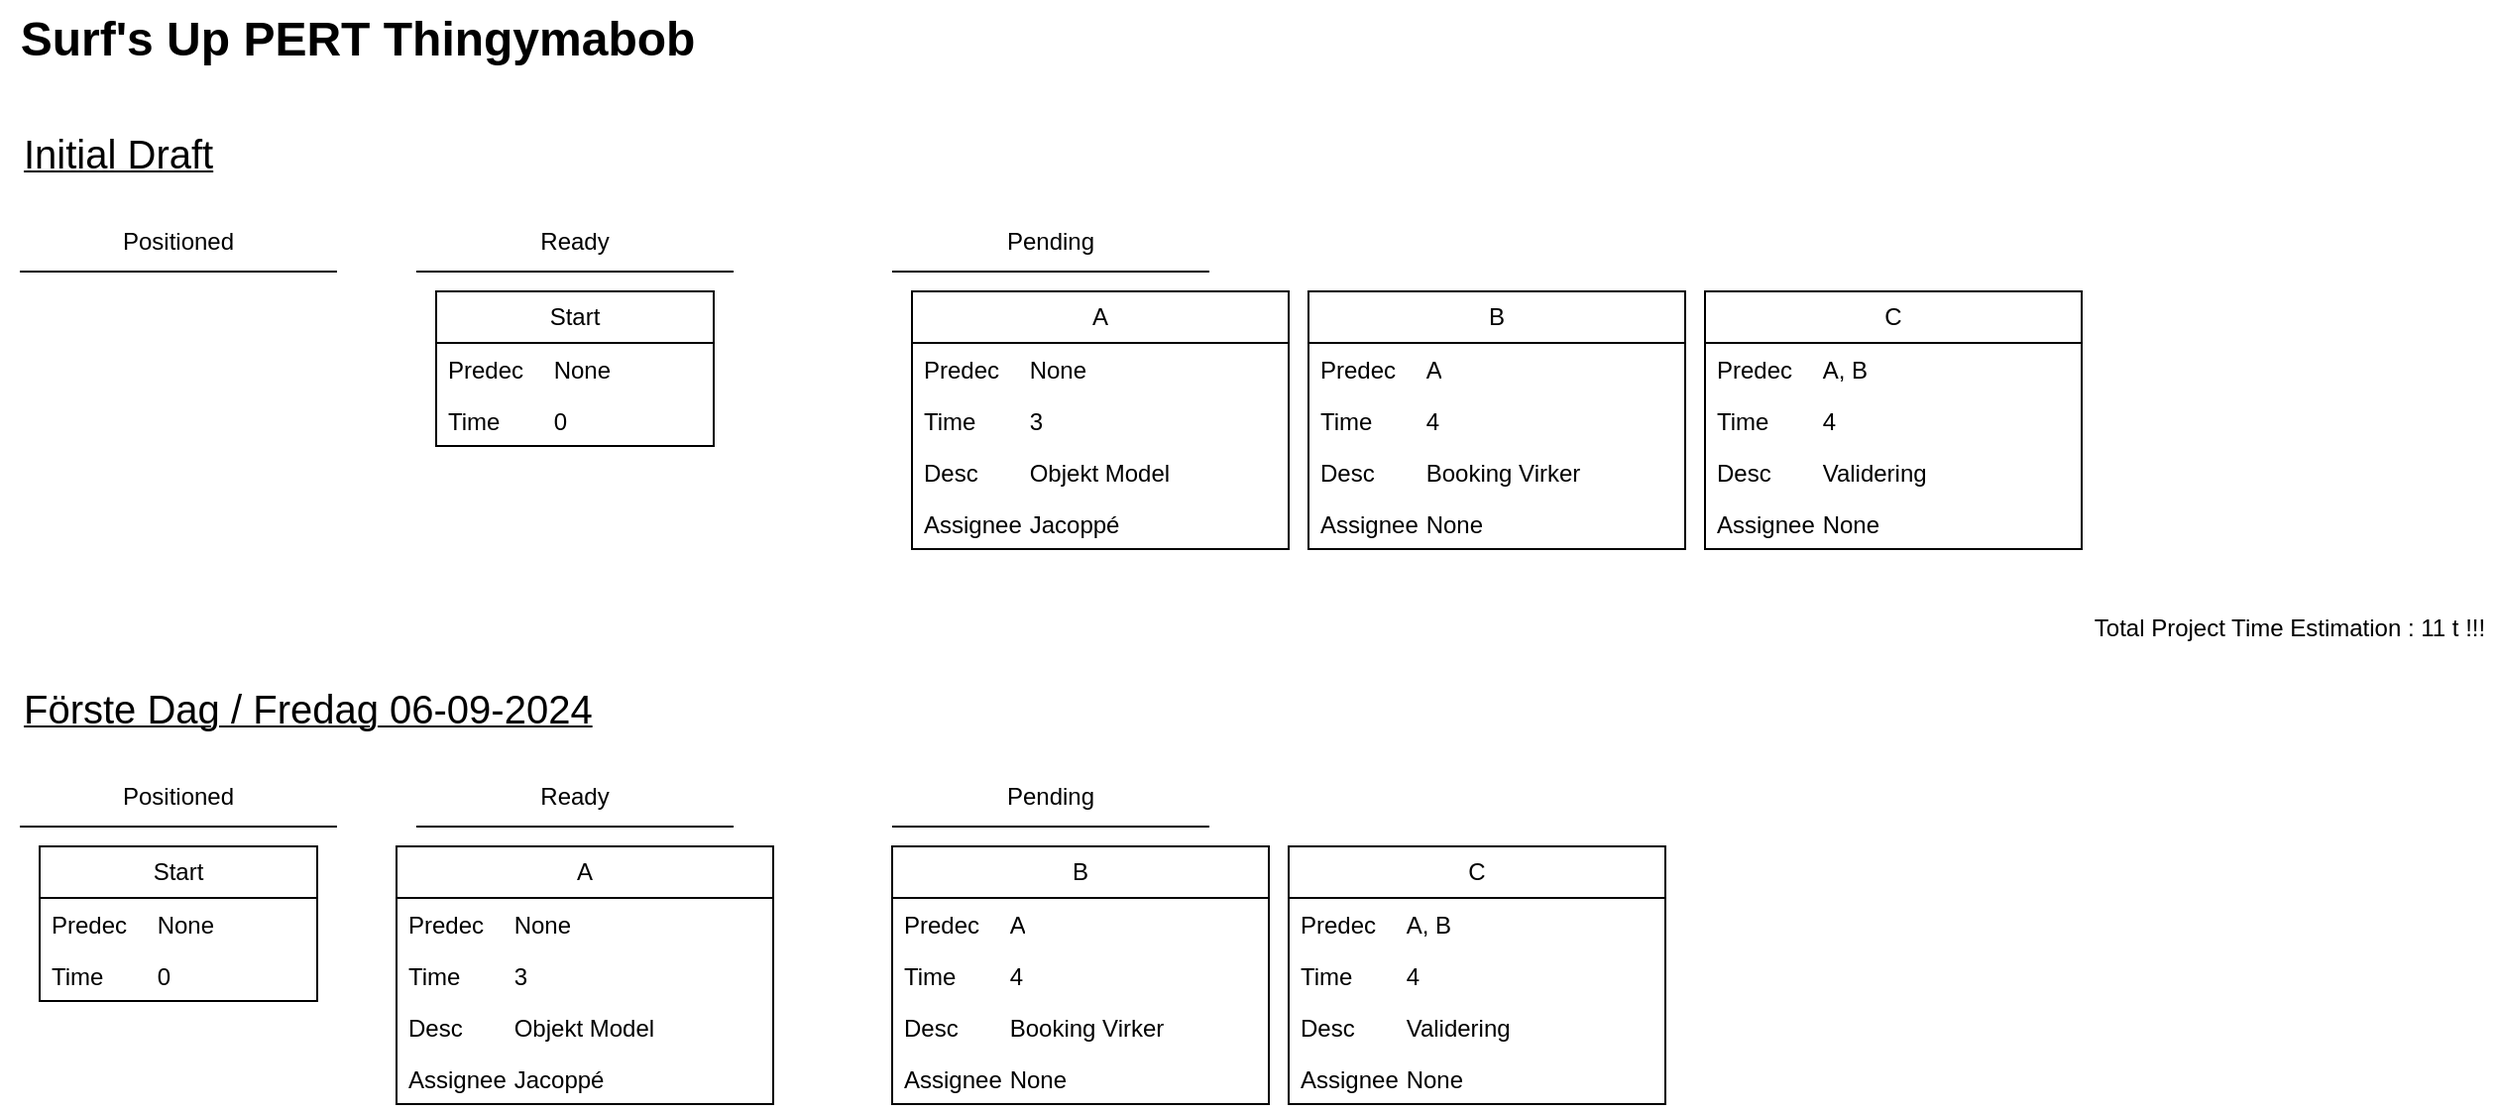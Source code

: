 <mxfile version="24.7.12">
  <diagram name="Page-1" id="NEqLCACGaBh9zqU9r43j">
    <mxGraphModel dx="958" dy="525" grid="1" gridSize="10" guides="1" tooltips="1" connect="1" arrows="1" fold="1" page="1" pageScale="1" pageWidth="827" pageHeight="1169" math="0" shadow="0">
      <root>
        <mxCell id="0" />
        <mxCell id="1" parent="0" />
        <mxCell id="gVIDgEgjP4VSLAiEk8rj-2" value="&lt;b&gt;&lt;font style=&quot;font-size: 24px;&quot;&gt;Surf&#39;s Up PERT Thingymabob&lt;/font&gt;&lt;/b&gt;" style="text;html=1;align=center;verticalAlign=middle;resizable=0;points=[];autosize=1;strokeColor=none;fillColor=none;" vertex="1" parent="1">
          <mxGeometry x="30" y="23" width="360" height="40" as="geometry" />
        </mxCell>
        <mxCell id="gVIDgEgjP4VSLAiEk8rj-12" value="" style="endArrow=none;html=1;rounded=0;" edge="1" parent="1">
          <mxGeometry width="50" height="50" relative="1" as="geometry">
            <mxPoint x="240" y="160" as="sourcePoint" />
            <mxPoint x="400" y="160" as="targetPoint" />
          </mxGeometry>
        </mxCell>
        <mxCell id="gVIDgEgjP4VSLAiEk8rj-14" value="Positioned" style="text;html=1;align=center;verticalAlign=middle;whiteSpace=wrap;rounded=0;" vertex="1" parent="1">
          <mxGeometry x="90" y="130" width="60" height="30" as="geometry" />
        </mxCell>
        <mxCell id="gVIDgEgjP4VSLAiEk8rj-15" value="Ready" style="text;html=1;align=center;verticalAlign=middle;whiteSpace=wrap;rounded=0;" vertex="1" parent="1">
          <mxGeometry x="290" y="130" width="60" height="30" as="geometry" />
        </mxCell>
        <mxCell id="gVIDgEgjP4VSLAiEk8rj-17" value="Pending" style="text;html=1;align=center;verticalAlign=middle;whiteSpace=wrap;rounded=0;" vertex="1" parent="1">
          <mxGeometry x="530" y="130" width="60" height="30" as="geometry" />
        </mxCell>
        <mxCell id="gVIDgEgjP4VSLAiEk8rj-22" value="Start" style="swimlane;fontStyle=0;childLayout=stackLayout;horizontal=1;startSize=26;fillColor=none;horizontalStack=0;resizeParent=1;resizeParentMax=0;resizeLast=0;collapsible=1;marginBottom=0;whiteSpace=wrap;html=1;" vertex="1" parent="1">
          <mxGeometry x="250" y="170" width="140" height="78" as="geometry" />
        </mxCell>
        <mxCell id="gVIDgEgjP4VSLAiEk8rj-23" value="Predec&lt;span style=&quot;white-space: pre;&quot;&gt;&#x9;&lt;/span&gt;None" style="text;strokeColor=none;fillColor=none;align=left;verticalAlign=top;spacingLeft=4;spacingRight=4;overflow=hidden;rotatable=0;points=[[0,0.5],[1,0.5]];portConstraint=eastwest;whiteSpace=wrap;html=1;" vertex="1" parent="gVIDgEgjP4VSLAiEk8rj-22">
          <mxGeometry y="26" width="140" height="26" as="geometry" />
        </mxCell>
        <mxCell id="gVIDgEgjP4VSLAiEk8rj-24" value="Time&lt;span style=&quot;white-space: pre;&quot;&gt;&#x9;&lt;/span&gt;0" style="text;strokeColor=none;fillColor=none;align=left;verticalAlign=top;spacingLeft=4;spacingRight=4;overflow=hidden;rotatable=0;points=[[0,0.5],[1,0.5]];portConstraint=eastwest;whiteSpace=wrap;html=1;" vertex="1" parent="gVIDgEgjP4VSLAiEk8rj-22">
          <mxGeometry y="52" width="140" height="26" as="geometry" />
        </mxCell>
        <mxCell id="gVIDgEgjP4VSLAiEk8rj-27" value="" style="endArrow=none;html=1;rounded=0;" edge="1" parent="1">
          <mxGeometry width="50" height="50" relative="1" as="geometry">
            <mxPoint x="40" y="160" as="sourcePoint" />
            <mxPoint x="200" y="160" as="targetPoint" />
          </mxGeometry>
        </mxCell>
        <mxCell id="gVIDgEgjP4VSLAiEk8rj-28" value="" style="endArrow=none;html=1;rounded=0;" edge="1" parent="1">
          <mxGeometry width="50" height="50" relative="1" as="geometry">
            <mxPoint x="480" y="160" as="sourcePoint" />
            <mxPoint x="640" y="160" as="targetPoint" />
          </mxGeometry>
        </mxCell>
        <mxCell id="gVIDgEgjP4VSLAiEk8rj-29" value="A" style="swimlane;fontStyle=0;childLayout=stackLayout;horizontal=1;startSize=26;fillColor=none;horizontalStack=0;resizeParent=1;resizeParentMax=0;resizeLast=0;collapsible=1;marginBottom=0;whiteSpace=wrap;html=1;" vertex="1" parent="1">
          <mxGeometry x="490" y="170" width="190" height="130" as="geometry" />
        </mxCell>
        <mxCell id="gVIDgEgjP4VSLAiEk8rj-30" value="Predec&lt;span style=&quot;white-space: pre;&quot;&gt;&#x9;&lt;/span&gt;None" style="text;strokeColor=none;fillColor=none;align=left;verticalAlign=top;spacingLeft=4;spacingRight=4;overflow=hidden;rotatable=0;points=[[0,0.5],[1,0.5]];portConstraint=eastwest;whiteSpace=wrap;html=1;" vertex="1" parent="gVIDgEgjP4VSLAiEk8rj-29">
          <mxGeometry y="26" width="190" height="26" as="geometry" />
        </mxCell>
        <mxCell id="gVIDgEgjP4VSLAiEk8rj-31" value="Time&lt;span style=&quot;white-space: pre;&quot;&gt;&#x9;&lt;/span&gt;3" style="text;strokeColor=none;fillColor=none;align=left;verticalAlign=top;spacingLeft=4;spacingRight=4;overflow=hidden;rotatable=0;points=[[0,0.5],[1,0.5]];portConstraint=eastwest;whiteSpace=wrap;html=1;" vertex="1" parent="gVIDgEgjP4VSLAiEk8rj-29">
          <mxGeometry y="52" width="190" height="26" as="geometry" />
        </mxCell>
        <mxCell id="gVIDgEgjP4VSLAiEk8rj-32" value="Desc&lt;span style=&quot;white-space: pre;&quot;&gt;&#x9;&lt;/span&gt;Objekt Model" style="text;strokeColor=none;fillColor=none;align=left;verticalAlign=top;spacingLeft=4;spacingRight=4;overflow=hidden;rotatable=0;points=[[0,0.5],[1,0.5]];portConstraint=eastwest;whiteSpace=wrap;html=1;" vertex="1" parent="gVIDgEgjP4VSLAiEk8rj-29">
          <mxGeometry y="78" width="190" height="26" as="geometry" />
        </mxCell>
        <mxCell id="gVIDgEgjP4VSLAiEk8rj-33" value="Assignee&lt;span style=&quot;white-space: pre;&quot;&gt;&#x9;&lt;/span&gt;Jacoppé" style="text;strokeColor=none;fillColor=none;align=left;verticalAlign=top;spacingLeft=4;spacingRight=4;overflow=hidden;rotatable=0;points=[[0,0.5],[1,0.5]];portConstraint=eastwest;whiteSpace=wrap;html=1;" vertex="1" parent="gVIDgEgjP4VSLAiEk8rj-29">
          <mxGeometry y="104" width="190" height="26" as="geometry" />
        </mxCell>
        <mxCell id="gVIDgEgjP4VSLAiEk8rj-34" value="B" style="swimlane;fontStyle=0;childLayout=stackLayout;horizontal=1;startSize=26;fillColor=none;horizontalStack=0;resizeParent=1;resizeParentMax=0;resizeLast=0;collapsible=1;marginBottom=0;whiteSpace=wrap;html=1;" vertex="1" parent="1">
          <mxGeometry x="690" y="170" width="190" height="130" as="geometry" />
        </mxCell>
        <mxCell id="gVIDgEgjP4VSLAiEk8rj-35" value="Predec&lt;span style=&quot;white-space: pre;&quot;&gt;&#x9;&lt;/span&gt;A" style="text;strokeColor=none;fillColor=none;align=left;verticalAlign=top;spacingLeft=4;spacingRight=4;overflow=hidden;rotatable=0;points=[[0,0.5],[1,0.5]];portConstraint=eastwest;whiteSpace=wrap;html=1;" vertex="1" parent="gVIDgEgjP4VSLAiEk8rj-34">
          <mxGeometry y="26" width="190" height="26" as="geometry" />
        </mxCell>
        <mxCell id="gVIDgEgjP4VSLAiEk8rj-36" value="Time&lt;span style=&quot;white-space: pre;&quot;&gt;&#x9;&lt;/span&gt;4" style="text;strokeColor=none;fillColor=none;align=left;verticalAlign=top;spacingLeft=4;spacingRight=4;overflow=hidden;rotatable=0;points=[[0,0.5],[1,0.5]];portConstraint=eastwest;whiteSpace=wrap;html=1;" vertex="1" parent="gVIDgEgjP4VSLAiEk8rj-34">
          <mxGeometry y="52" width="190" height="26" as="geometry" />
        </mxCell>
        <mxCell id="gVIDgEgjP4VSLAiEk8rj-37" value="Desc&lt;span style=&quot;white-space: pre;&quot;&gt;&#x9;&lt;/span&gt;Booking Virker" style="text;strokeColor=none;fillColor=none;align=left;verticalAlign=top;spacingLeft=4;spacingRight=4;overflow=hidden;rotatable=0;points=[[0,0.5],[1,0.5]];portConstraint=eastwest;whiteSpace=wrap;html=1;" vertex="1" parent="gVIDgEgjP4VSLAiEk8rj-34">
          <mxGeometry y="78" width="190" height="26" as="geometry" />
        </mxCell>
        <mxCell id="gVIDgEgjP4VSLAiEk8rj-38" value="Assignee&lt;span style=&quot;white-space: pre;&quot;&gt;&#x9;&lt;/span&gt;None" style="text;strokeColor=none;fillColor=none;align=left;verticalAlign=top;spacingLeft=4;spacingRight=4;overflow=hidden;rotatable=0;points=[[0,0.5],[1,0.5]];portConstraint=eastwest;whiteSpace=wrap;html=1;" vertex="1" parent="gVIDgEgjP4VSLAiEk8rj-34">
          <mxGeometry y="104" width="190" height="26" as="geometry" />
        </mxCell>
        <mxCell id="gVIDgEgjP4VSLAiEk8rj-39" value="C" style="swimlane;fontStyle=0;childLayout=stackLayout;horizontal=1;startSize=26;fillColor=none;horizontalStack=0;resizeParent=1;resizeParentMax=0;resizeLast=0;collapsible=1;marginBottom=0;whiteSpace=wrap;html=1;" vertex="1" parent="1">
          <mxGeometry x="890" y="170" width="190" height="130" as="geometry" />
        </mxCell>
        <mxCell id="gVIDgEgjP4VSLAiEk8rj-40" value="Predec&lt;span style=&quot;white-space: pre;&quot;&gt;&#x9;&lt;/span&gt;A, B" style="text;strokeColor=none;fillColor=none;align=left;verticalAlign=top;spacingLeft=4;spacingRight=4;overflow=hidden;rotatable=0;points=[[0,0.5],[1,0.5]];portConstraint=eastwest;whiteSpace=wrap;html=1;" vertex="1" parent="gVIDgEgjP4VSLAiEk8rj-39">
          <mxGeometry y="26" width="190" height="26" as="geometry" />
        </mxCell>
        <mxCell id="gVIDgEgjP4VSLAiEk8rj-41" value="Time&lt;span style=&quot;white-space: pre;&quot;&gt;&#x9;&lt;/span&gt;4" style="text;strokeColor=none;fillColor=none;align=left;verticalAlign=top;spacingLeft=4;spacingRight=4;overflow=hidden;rotatable=0;points=[[0,0.5],[1,0.5]];portConstraint=eastwest;whiteSpace=wrap;html=1;" vertex="1" parent="gVIDgEgjP4VSLAiEk8rj-39">
          <mxGeometry y="52" width="190" height="26" as="geometry" />
        </mxCell>
        <mxCell id="gVIDgEgjP4VSLAiEk8rj-42" value="Desc&lt;span style=&quot;white-space: pre;&quot;&gt;&#x9;&lt;/span&gt;Validering" style="text;strokeColor=none;fillColor=none;align=left;verticalAlign=top;spacingLeft=4;spacingRight=4;overflow=hidden;rotatable=0;points=[[0,0.5],[1,0.5]];portConstraint=eastwest;whiteSpace=wrap;html=1;" vertex="1" parent="gVIDgEgjP4VSLAiEk8rj-39">
          <mxGeometry y="78" width="190" height="26" as="geometry" />
        </mxCell>
        <mxCell id="gVIDgEgjP4VSLAiEk8rj-43" value="Assignee&lt;span style=&quot;white-space: pre;&quot;&gt;&#x9;&lt;/span&gt;None" style="text;strokeColor=none;fillColor=none;align=left;verticalAlign=top;spacingLeft=4;spacingRight=4;overflow=hidden;rotatable=0;points=[[0,0.5],[1,0.5]];portConstraint=eastwest;whiteSpace=wrap;html=1;" vertex="1" parent="gVIDgEgjP4VSLAiEk8rj-39">
          <mxGeometry y="104" width="190" height="26" as="geometry" />
        </mxCell>
        <mxCell id="gVIDgEgjP4VSLAiEk8rj-44" value="Total Project Time Estimation : 11 t !!!" style="text;html=1;align=center;verticalAlign=middle;whiteSpace=wrap;rounded=0;" vertex="1" parent="1">
          <mxGeometry x="1080" y="330" width="210" height="20" as="geometry" />
        </mxCell>
        <mxCell id="gVIDgEgjP4VSLAiEk8rj-45" value="&lt;font style=&quot;font-size: 20px;&quot;&gt;Initial Draft&lt;/font&gt;" style="text;html=1;align=left;verticalAlign=middle;whiteSpace=wrap;rounded=0;fontStyle=4" vertex="1" parent="1">
          <mxGeometry x="40" y="80" width="150" height="40" as="geometry" />
        </mxCell>
        <mxCell id="gVIDgEgjP4VSLAiEk8rj-46" value="" style="endArrow=none;html=1;rounded=0;" edge="1" parent="1">
          <mxGeometry width="50" height="50" relative="1" as="geometry">
            <mxPoint x="240" y="440" as="sourcePoint" />
            <mxPoint x="400" y="440" as="targetPoint" />
          </mxGeometry>
        </mxCell>
        <mxCell id="gVIDgEgjP4VSLAiEk8rj-47" value="Positioned" style="text;html=1;align=center;verticalAlign=middle;whiteSpace=wrap;rounded=0;" vertex="1" parent="1">
          <mxGeometry x="90" y="410" width="60" height="30" as="geometry" />
        </mxCell>
        <mxCell id="gVIDgEgjP4VSLAiEk8rj-48" value="Ready" style="text;html=1;align=center;verticalAlign=middle;whiteSpace=wrap;rounded=0;" vertex="1" parent="1">
          <mxGeometry x="290" y="410" width="60" height="30" as="geometry" />
        </mxCell>
        <mxCell id="gVIDgEgjP4VSLAiEk8rj-49" value="Pending" style="text;html=1;align=center;verticalAlign=middle;whiteSpace=wrap;rounded=0;" vertex="1" parent="1">
          <mxGeometry x="530" y="410" width="60" height="30" as="geometry" />
        </mxCell>
        <mxCell id="gVIDgEgjP4VSLAiEk8rj-50" value="Start" style="swimlane;fontStyle=0;childLayout=stackLayout;horizontal=1;startSize=26;fillColor=none;horizontalStack=0;resizeParent=1;resizeParentMax=0;resizeLast=0;collapsible=1;marginBottom=0;whiteSpace=wrap;html=1;" vertex="1" parent="1">
          <mxGeometry x="50" y="450" width="140" height="78" as="geometry" />
        </mxCell>
        <mxCell id="gVIDgEgjP4VSLAiEk8rj-51" value="Predec&lt;span style=&quot;white-space: pre;&quot;&gt;&#x9;&lt;/span&gt;None" style="text;strokeColor=none;fillColor=none;align=left;verticalAlign=top;spacingLeft=4;spacingRight=4;overflow=hidden;rotatable=0;points=[[0,0.5],[1,0.5]];portConstraint=eastwest;whiteSpace=wrap;html=1;" vertex="1" parent="gVIDgEgjP4VSLAiEk8rj-50">
          <mxGeometry y="26" width="140" height="26" as="geometry" />
        </mxCell>
        <mxCell id="gVIDgEgjP4VSLAiEk8rj-52" value="Time&lt;span style=&quot;white-space: pre;&quot;&gt;&#x9;&lt;/span&gt;0" style="text;strokeColor=none;fillColor=none;align=left;verticalAlign=top;spacingLeft=4;spacingRight=4;overflow=hidden;rotatable=0;points=[[0,0.5],[1,0.5]];portConstraint=eastwest;whiteSpace=wrap;html=1;" vertex="1" parent="gVIDgEgjP4VSLAiEk8rj-50">
          <mxGeometry y="52" width="140" height="26" as="geometry" />
        </mxCell>
        <mxCell id="gVIDgEgjP4VSLAiEk8rj-53" value="" style="endArrow=none;html=1;rounded=0;" edge="1" parent="1">
          <mxGeometry width="50" height="50" relative="1" as="geometry">
            <mxPoint x="40" y="440" as="sourcePoint" />
            <mxPoint x="200" y="440" as="targetPoint" />
          </mxGeometry>
        </mxCell>
        <mxCell id="gVIDgEgjP4VSLAiEk8rj-54" value="" style="endArrow=none;html=1;rounded=0;" edge="1" parent="1">
          <mxGeometry width="50" height="50" relative="1" as="geometry">
            <mxPoint x="480" y="440" as="sourcePoint" />
            <mxPoint x="640" y="440" as="targetPoint" />
          </mxGeometry>
        </mxCell>
        <mxCell id="gVIDgEgjP4VSLAiEk8rj-55" value="A" style="swimlane;fontStyle=0;childLayout=stackLayout;horizontal=1;startSize=26;fillColor=none;horizontalStack=0;resizeParent=1;resizeParentMax=0;resizeLast=0;collapsible=1;marginBottom=0;whiteSpace=wrap;html=1;" vertex="1" parent="1">
          <mxGeometry x="230" y="450" width="190" height="130" as="geometry" />
        </mxCell>
        <mxCell id="gVIDgEgjP4VSLAiEk8rj-56" value="Predec&lt;span style=&quot;white-space: pre;&quot;&gt;&#x9;&lt;/span&gt;None" style="text;strokeColor=none;fillColor=none;align=left;verticalAlign=top;spacingLeft=4;spacingRight=4;overflow=hidden;rotatable=0;points=[[0,0.5],[1,0.5]];portConstraint=eastwest;whiteSpace=wrap;html=1;" vertex="1" parent="gVIDgEgjP4VSLAiEk8rj-55">
          <mxGeometry y="26" width="190" height="26" as="geometry" />
        </mxCell>
        <mxCell id="gVIDgEgjP4VSLAiEk8rj-57" value="Time&lt;span style=&quot;white-space: pre;&quot;&gt;&#x9;&lt;/span&gt;3" style="text;strokeColor=none;fillColor=none;align=left;verticalAlign=top;spacingLeft=4;spacingRight=4;overflow=hidden;rotatable=0;points=[[0,0.5],[1,0.5]];portConstraint=eastwest;whiteSpace=wrap;html=1;" vertex="1" parent="gVIDgEgjP4VSLAiEk8rj-55">
          <mxGeometry y="52" width="190" height="26" as="geometry" />
        </mxCell>
        <mxCell id="gVIDgEgjP4VSLAiEk8rj-58" value="Desc&lt;span style=&quot;white-space: pre;&quot;&gt;&#x9;&lt;/span&gt;Objekt Model" style="text;strokeColor=none;fillColor=none;align=left;verticalAlign=top;spacingLeft=4;spacingRight=4;overflow=hidden;rotatable=0;points=[[0,0.5],[1,0.5]];portConstraint=eastwest;whiteSpace=wrap;html=1;" vertex="1" parent="gVIDgEgjP4VSLAiEk8rj-55">
          <mxGeometry y="78" width="190" height="26" as="geometry" />
        </mxCell>
        <mxCell id="gVIDgEgjP4VSLAiEk8rj-59" value="Assignee&lt;span style=&quot;white-space: pre;&quot;&gt;&#x9;&lt;/span&gt;Jacoppé" style="text;strokeColor=none;fillColor=none;align=left;verticalAlign=top;spacingLeft=4;spacingRight=4;overflow=hidden;rotatable=0;points=[[0,0.5],[1,0.5]];portConstraint=eastwest;whiteSpace=wrap;html=1;" vertex="1" parent="gVIDgEgjP4VSLAiEk8rj-55">
          <mxGeometry y="104" width="190" height="26" as="geometry" />
        </mxCell>
        <mxCell id="gVIDgEgjP4VSLAiEk8rj-60" value="B" style="swimlane;fontStyle=0;childLayout=stackLayout;horizontal=1;startSize=26;fillColor=none;horizontalStack=0;resizeParent=1;resizeParentMax=0;resizeLast=0;collapsible=1;marginBottom=0;whiteSpace=wrap;html=1;" vertex="1" parent="1">
          <mxGeometry x="480" y="450" width="190" height="130" as="geometry" />
        </mxCell>
        <mxCell id="gVIDgEgjP4VSLAiEk8rj-61" value="Predec&lt;span style=&quot;white-space: pre;&quot;&gt;&#x9;&lt;/span&gt;A" style="text;strokeColor=none;fillColor=none;align=left;verticalAlign=top;spacingLeft=4;spacingRight=4;overflow=hidden;rotatable=0;points=[[0,0.5],[1,0.5]];portConstraint=eastwest;whiteSpace=wrap;html=1;" vertex="1" parent="gVIDgEgjP4VSLAiEk8rj-60">
          <mxGeometry y="26" width="190" height="26" as="geometry" />
        </mxCell>
        <mxCell id="gVIDgEgjP4VSLAiEk8rj-62" value="Time&lt;span style=&quot;white-space: pre;&quot;&gt;&#x9;&lt;/span&gt;4" style="text;strokeColor=none;fillColor=none;align=left;verticalAlign=top;spacingLeft=4;spacingRight=4;overflow=hidden;rotatable=0;points=[[0,0.5],[1,0.5]];portConstraint=eastwest;whiteSpace=wrap;html=1;" vertex="1" parent="gVIDgEgjP4VSLAiEk8rj-60">
          <mxGeometry y="52" width="190" height="26" as="geometry" />
        </mxCell>
        <mxCell id="gVIDgEgjP4VSLAiEk8rj-63" value="Desc&lt;span style=&quot;white-space: pre;&quot;&gt;&#x9;&lt;/span&gt;Booking Virker" style="text;strokeColor=none;fillColor=none;align=left;verticalAlign=top;spacingLeft=4;spacingRight=4;overflow=hidden;rotatable=0;points=[[0,0.5],[1,0.5]];portConstraint=eastwest;whiteSpace=wrap;html=1;" vertex="1" parent="gVIDgEgjP4VSLAiEk8rj-60">
          <mxGeometry y="78" width="190" height="26" as="geometry" />
        </mxCell>
        <mxCell id="gVIDgEgjP4VSLAiEk8rj-64" value="Assignee&lt;span style=&quot;white-space: pre;&quot;&gt;&#x9;&lt;/span&gt;None" style="text;strokeColor=none;fillColor=none;align=left;verticalAlign=top;spacingLeft=4;spacingRight=4;overflow=hidden;rotatable=0;points=[[0,0.5],[1,0.5]];portConstraint=eastwest;whiteSpace=wrap;html=1;" vertex="1" parent="gVIDgEgjP4VSLAiEk8rj-60">
          <mxGeometry y="104" width="190" height="26" as="geometry" />
        </mxCell>
        <mxCell id="gVIDgEgjP4VSLAiEk8rj-65" value="C" style="swimlane;fontStyle=0;childLayout=stackLayout;horizontal=1;startSize=26;fillColor=none;horizontalStack=0;resizeParent=1;resizeParentMax=0;resizeLast=0;collapsible=1;marginBottom=0;whiteSpace=wrap;html=1;" vertex="1" parent="1">
          <mxGeometry x="680" y="450" width="190" height="130" as="geometry" />
        </mxCell>
        <mxCell id="gVIDgEgjP4VSLAiEk8rj-66" value="Predec&lt;span style=&quot;white-space: pre;&quot;&gt;&#x9;&lt;/span&gt;A, B" style="text;strokeColor=none;fillColor=none;align=left;verticalAlign=top;spacingLeft=4;spacingRight=4;overflow=hidden;rotatable=0;points=[[0,0.5],[1,0.5]];portConstraint=eastwest;whiteSpace=wrap;html=1;" vertex="1" parent="gVIDgEgjP4VSLAiEk8rj-65">
          <mxGeometry y="26" width="190" height="26" as="geometry" />
        </mxCell>
        <mxCell id="gVIDgEgjP4VSLAiEk8rj-67" value="Time&lt;span style=&quot;white-space: pre;&quot;&gt;&#x9;&lt;/span&gt;4" style="text;strokeColor=none;fillColor=none;align=left;verticalAlign=top;spacingLeft=4;spacingRight=4;overflow=hidden;rotatable=0;points=[[0,0.5],[1,0.5]];portConstraint=eastwest;whiteSpace=wrap;html=1;" vertex="1" parent="gVIDgEgjP4VSLAiEk8rj-65">
          <mxGeometry y="52" width="190" height="26" as="geometry" />
        </mxCell>
        <mxCell id="gVIDgEgjP4VSLAiEk8rj-68" value="Desc&lt;span style=&quot;white-space: pre;&quot;&gt;&#x9;&lt;/span&gt;Validering" style="text;strokeColor=none;fillColor=none;align=left;verticalAlign=top;spacingLeft=4;spacingRight=4;overflow=hidden;rotatable=0;points=[[0,0.5],[1,0.5]];portConstraint=eastwest;whiteSpace=wrap;html=1;" vertex="1" parent="gVIDgEgjP4VSLAiEk8rj-65">
          <mxGeometry y="78" width="190" height="26" as="geometry" />
        </mxCell>
        <mxCell id="gVIDgEgjP4VSLAiEk8rj-69" value="Assignee&lt;span style=&quot;white-space: pre;&quot;&gt;&#x9;&lt;/span&gt;None" style="text;strokeColor=none;fillColor=none;align=left;verticalAlign=top;spacingLeft=4;spacingRight=4;overflow=hidden;rotatable=0;points=[[0,0.5],[1,0.5]];portConstraint=eastwest;whiteSpace=wrap;html=1;" vertex="1" parent="gVIDgEgjP4VSLAiEk8rj-65">
          <mxGeometry y="104" width="190" height="26" as="geometry" />
        </mxCell>
        <mxCell id="gVIDgEgjP4VSLAiEk8rj-70" value="&lt;font style=&quot;font-size: 20px;&quot;&gt;Förste Dag / Fredag 06-09-2024&lt;/font&gt;" style="text;html=1;align=left;verticalAlign=middle;whiteSpace=wrap;rounded=0;fontStyle=4" vertex="1" parent="1">
          <mxGeometry x="40" y="360" width="360" height="40" as="geometry" />
        </mxCell>
      </root>
    </mxGraphModel>
  </diagram>
</mxfile>
